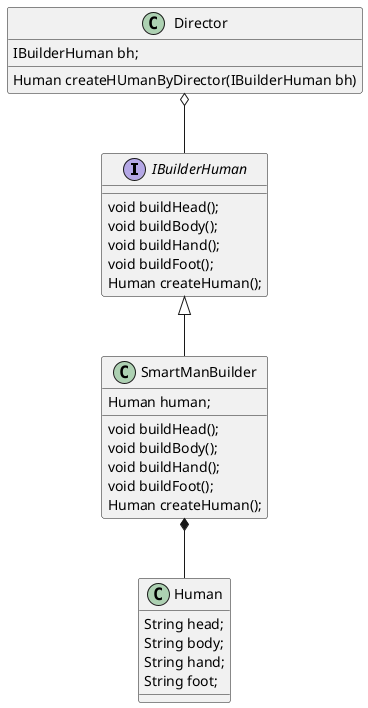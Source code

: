 @startuml
'https://plantuml.com/class-diagram

IBuilderHuman <|-- SmartManBuilder
SmartManBuilder *-- Human
Director o-- IBuilderHuman
class Director {
IBuilderHuman bh;
Human createHUmanByDirector(IBuilderHuman bh)
}

class SmartManBuilder {
    Human human;
    void buildHead();
    void buildBody();
    void buildHand();
    void buildFoot();
    Human createHuman();

}

interface IBuilderHuman {
    void buildHead();
    void buildBody();
    void buildHand();
    void buildFoot();
    Human createHuman();
}

class Human {
String head;
String body;
String hand;
String foot;
}



@enduml